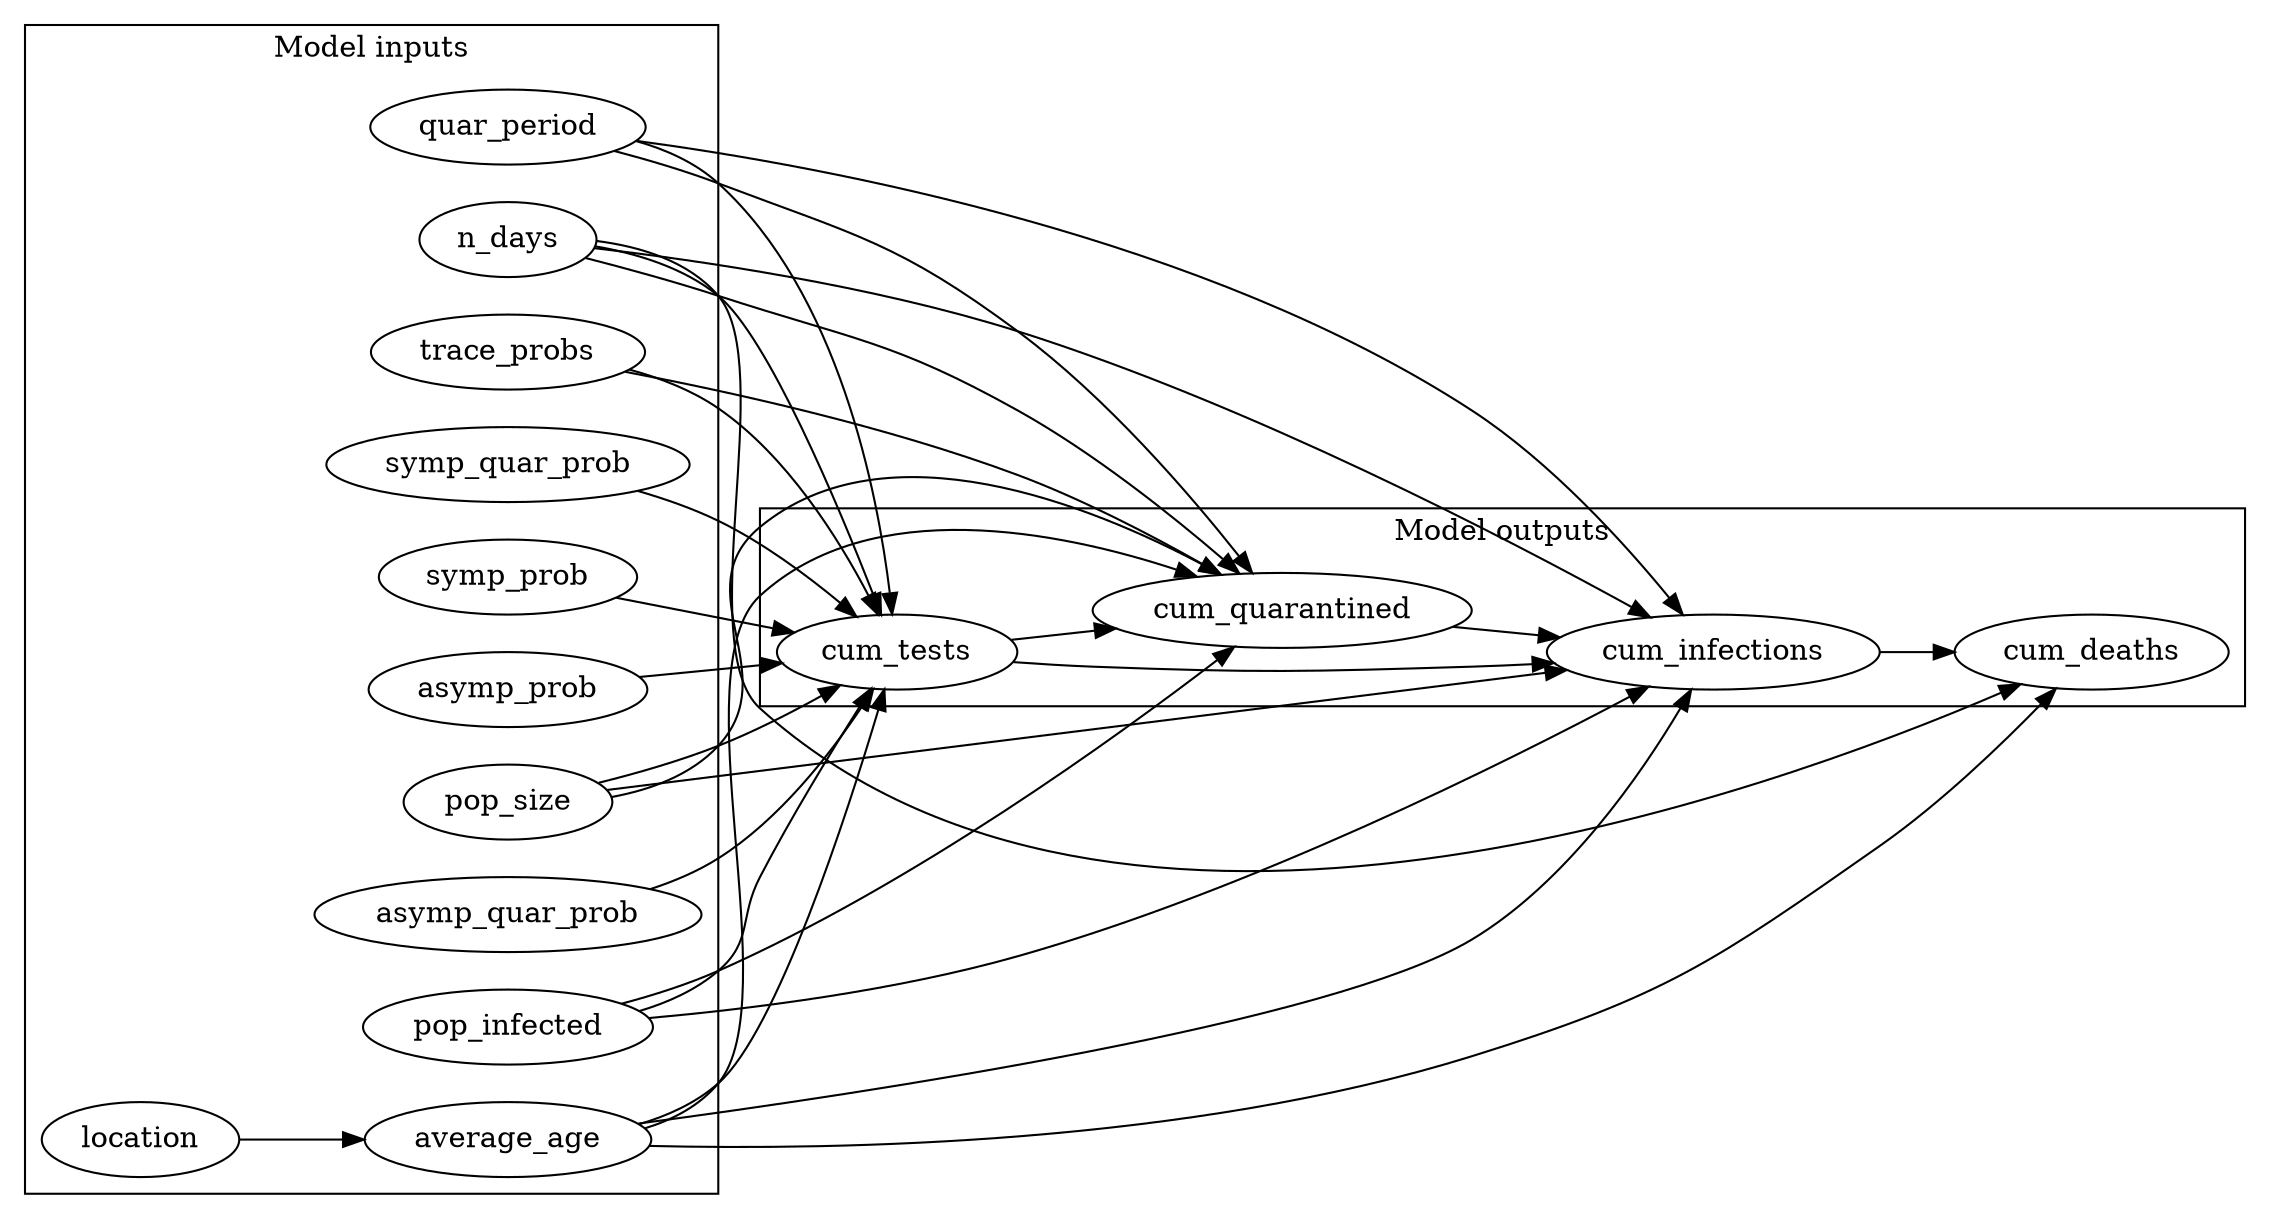 digraph "" {
	graph [newrank=True,
		rankdir=LR
	];
	subgraph cluster_inputs {
		graph [label="Model inputs"];
		asymp_prob;
		pop_infected;
		location;
		asymp_quar_prob;
		average_age;
		pop_size;
		symp_quar_prob;
		quar_period;
		trace_probs;
		n_days;
		symp_prob;
	}
	subgraph cluster_outputs {
		graph [label="Model outputs"];
		cum_quarantined;
		cum_deaths;
		cum_tests;
		cum_infections;
	}
	asymp_prob -> cum_tests;
	pop_infected -> cum_quarantined;
	pop_infected -> cum_tests;
	pop_infected -> cum_infections;
	location -> average_age;
	asymp_quar_prob -> cum_tests;
	average_age -> cum_quarantined;
	average_age -> cum_deaths;
	average_age -> cum_tests;
	average_age -> cum_infections;
	pop_size -> cum_quarantined;
	pop_size -> cum_tests;
	pop_size -> cum_infections;
	symp_quar_prob -> cum_tests;
	quar_period -> cum_quarantined;
	quar_period -> cum_tests;
	quar_period -> cum_infections;
	trace_probs -> cum_quarantined;
	trace_probs -> cum_tests;
	n_days -> cum_quarantined;
	n_days -> cum_deaths;
	n_days -> cum_tests;
	n_days -> cum_infections;
	symp_prob -> cum_tests;
	cum_quarantined -> cum_infections;
	cum_tests -> cum_quarantined;
	cum_tests -> cum_infections;
	cum_infections -> cum_deaths;
}
